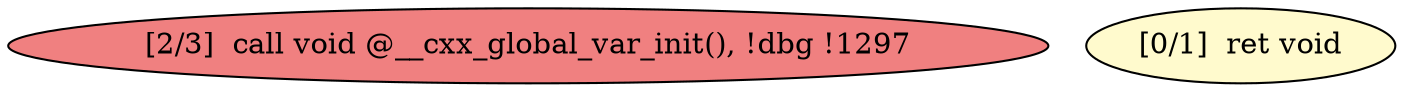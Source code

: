 
digraph G {


node366 [fillcolor=lightcoral,label="[2/3]  call void @__cxx_global_var_init(), !dbg !1297",shape=ellipse,style=filled ]
node365 [fillcolor=lemonchiffon,label="[0/1]  ret void",shape=ellipse,style=filled ]



}
